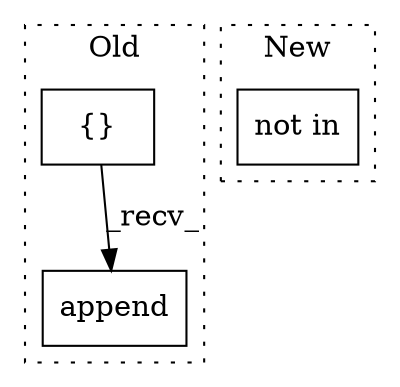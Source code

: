 digraph G {
subgraph cluster0 {
1 [label="append" a="32" s="4708,4726" l="7,1" shape="box"];
3 [label="{}" a="4" s="4461" l="2" shape="box"];
label = "Old";
style="dotted";
}
subgraph cluster1 {
2 [label="not in" a="108" s="3526" l="86" shape="box"];
label = "New";
style="dotted";
}
3 -> 1 [label="_recv_"];
}